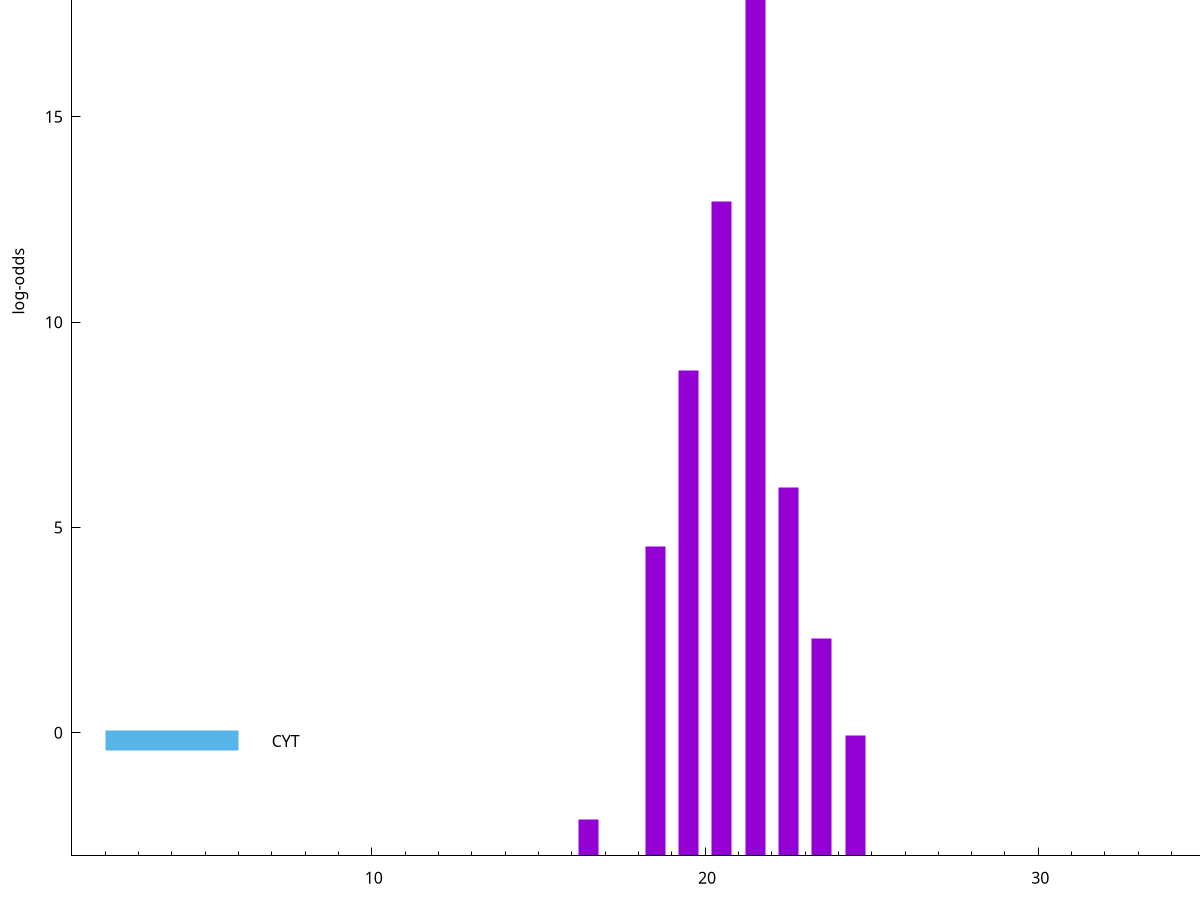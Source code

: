 set title "LipoP predictions for SRR3987128.gff"
set size 2., 1.4
set xrange [1:70] 
set mxtics 10
set yrange [-3:25]
set y2range [0:28]
set ylabel "log-odds"
set term postscript eps color solid "Helvetica" 30
set output "SRR3987128.gff11.eps"
set arrow from 2,21.8402 to 6,21.8402 nohead lt 1 lw 20
set label "SpI" at 7,21.8402
set arrow from 2,-0.200913 to 6,-0.200913 nohead lt 3 lw 20
set label "CYT" at 7,-0.200913
set arrow from 2,21.8402 to 6,21.8402 nohead lt 1 lw 20
set label "SpI" at 7,21.8402
# NOTE: The scores below are the log-odds scores with the threshold
# NOTE: subtracted (a hack to make gnuplot make the histogram all
# NOTE: look nice).
plot "-" axes x1y2 title "" with impulses lt 1 lw 20
21.500000 24.836900
20.500000 15.939600
19.500000 11.820950
22.500000 8.975940
18.500000 7.525060
23.500000 5.304070
24.500000 2.934385
16.500000 0.881290
e
exit
